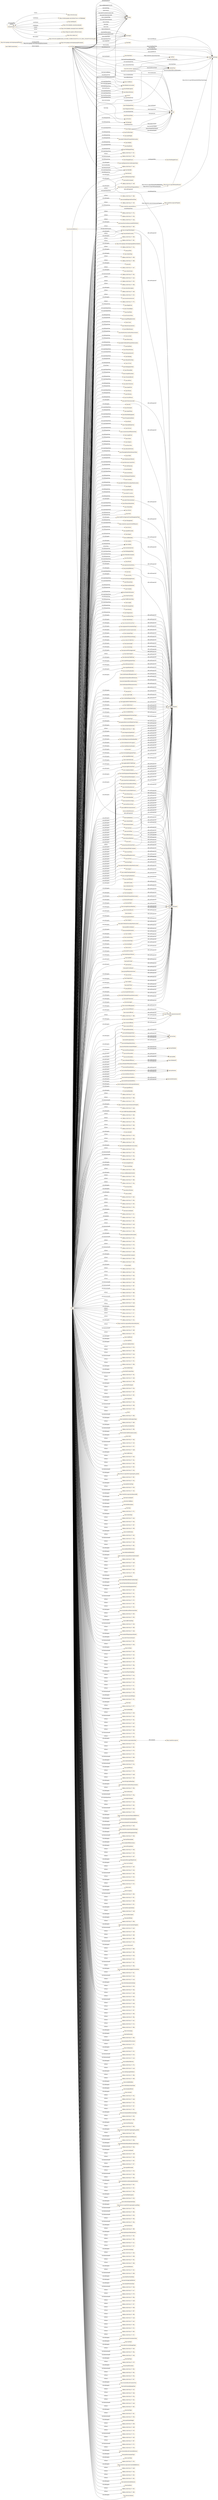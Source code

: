 digraph ar2dtool_diagram { 
rankdir=LR;
size="1501"
node [shape = rectangle, color="orange"]; "base:PcuFlowValue" "base:AxleWeight" "base:AlertCMethod2PrimaryPointLocation" "base:Mobility" "base:RoadEntity" "base:MultilingualString" "base:ManagedCause" "base:DataValue" "base:Confidence" "base:HeightUnit" "base:CriticalObject" "base:StartPoint" "base:DurationValue" "base:GroupOfPeopleInvolved" "base:Cause" "base:VehicleCharacteristics" "base:OffsetDistance" "base:RoadSurfaceConditionMeasurements" "base:Accident" "base:Obstruction" "base:AlertCMethod4PrimaryPointLocation" "base:EndPoint" "base:PlatoonPosition" "base:AutomationLevel" "base:Heading" "base:VehicleFlowValue" "base:UrlLink" "base:ParkingSpotState" "base:WindSpeedValue" "base:PlatoonRole" "base:GroupOfLocations" "base:SituationRecord" "base:Address" "http://www.w3.org/2006/time#TemporalEntity" "base:AlertCDirection" "base:SpeedUnit" "base:Platoon" "base:Pollution" "base:OverallPeriod" "base:Movement" "base:SpeedValue" "base:RoadSideEquipment" "base:PrecipitationDetail" "base:Route" "base:VulnerableRoadUser" "base:Position" "base:Role" "base:ConcentrationOfVehiclesValue" "base:LengthUnit" "base:Status" "base:Identifier" "base:RendezvousLocation" "base:Subjects" "base:BasicData" "base:AbsolutePosition" "base:FloatingPointMetreDistanceValue" "http://www.w3.org/2006/time#Instant" "base:Width" "base:MaintenanceVehicles" "http://www.opengis.net/ont/geosparql#Feature" "base:ElectronicControlUnit" "base:AxleSpacing" "base:Humidity" "base:Acceleration" "base:MultilingualStringValue" "base:Comment" "base:AlertCMethod2SecondaryPointLocation" "base:Height" "base:AxleFlowValue" "base:AlertCLocation" "base:Shape" "base:BrakeCapacity" "base:HazardousMaterials" "base:PlatoonVehicleState" "base:VehicleRole" "base:Vehicle" "base:TrafficConcentration" "base:Wind" "base:TemperatureValue" "base:Management" "https://saref.etsi.org/core/UnitOfMeasure" "base:Source" "base:SpeedPercentile" "base:Impact" "https://saref.etsi.org/core/Property" "base:Validity" "base:AccelerationUnit" "base:DeviceStatus" "base:ParkingSpotPoint" "base:VehicleEnvironment" "base:NonManagedCause" "base:RoutePoint" "base:Period" "base:Size" "https://saref.etsi.org/core/Device" "base:RoadTopologyPosition" "base:PlatoonState" "base:ElaboratedDataFault" "base:Visibility" "base:PressureValue" "base:RelativePosition" "base:HeaderInformation" "base:DateTimeValue" "base:TrafficStatusValue" "base:Length" "http://www.opengis.net/ont/geosparql#Geometry" "base:PercentageValue" "base:Itinerary" "base:Temperature" ; /*classes style*/
	"base:scheduledDepartureTime" -> "owl:topDataProperty" [ label = "rdfs:subPropertyOf" ];
	"base:applicableForTrafficDirection" -> "owl:topDataProperty" [ label = "rdfs:subPropertyOf" ];
	"base:validityStatus" -> "owl:topDataProperty" [ label = "rdfs:subPropertyOf" ];
	"base:groupOfVehiclesInvolved" -> "owl:topObjectProperty" [ label = "rdfs:subPropertyOf" ];
	"base:alertCLocationTableNumber" -> "owl:topDataProperty" [ label = "rdfs:subPropertyOf" ];
	"base:urlLink" -> "owl:topObjectProperty" [ label = "rdfs:subPropertyOf" ];
	"base:overallEndTime" -> "owl:topDataProperty" [ label = "rdfs:subPropertyOf" ];
	"base:consistsOfVehicle" -> "https://saref.etsi.org/core/consistsOf" [ label = "rdfs:subPropertyOf" ];
	"base:temperature" -> "owl:topObjectProperty" [ label = "rdfs:subPropertyOf" ];
	"base:faultyEquipmentOrSystemType" -> "owl:topDataProperty" [ label = "rdfs:subPropertyOf" ];
	"base:generalInstructionToRoadUsersType" -> "owl:topDataProperty" [ label = "rdfs:subPropertyOf" ];
	"base:automaticallyInitiated" -> "owl:topDataProperty" [ label = "rdfs:subPropertyOf" ];
	"base:hasParkingSpotState" -> "base:hasState" [ label = "rdfs:subPropertyOf" ];
	"base:validity" -> "owl:topObjectProperty" [ label = "rdfs:subPropertyOf" ];
	"base:temporarySpeedLimit" -> "owl:topDataProperty" [ label = "rdfs:subPropertyOf" ];
	"base:pollution" -> "owl:topObjectProperty" [ label = "rdfs:subPropertyOf" ];
	"base:commentDateTime" -> "owl:topDataProperty" [ label = "rdfs:subPropertyOf" ];
	"base:totalNumberOfPeopleInvolved" -> "owl:topDataProperty" [ label = "rdfs:subPropertyOf" ];
	"base:alertCPoint" -> "owl:topObjectProperty" [ label = "rdfs:subPropertyOf" ];
	"base:headerInformation" -> "owl:topObjectProperty" [ label = "rdfs:subPropertyOf" ];
	"base:vehicleRegistrationPlateIdentifier" -> "owl:topDataProperty" [ label = "rdfs:subPropertyOf" ];
	"base:consistsOfObject" -> "https://saref.etsi.org/core/consistsOf" [ label = "rdfs:subPropertyOf" ];
	"base:minimumCarOccupancy" -> "owl:topDataProperty" [ label = "rdfs:subPropertyOf" ];
	"base:roadOrJunctionNumber" -> "owl:topDataProperty" [ label = "rdfs:subPropertyOf" ];
	"base:entry" -> "owl:topDataProperty" [ label = "rdfs:subPropertyOf" ];
	"base:genericSituationRecordExtension" -> "owl:topDataProperty" [ label = "rdfs:subPropertyOf" ];
	"base:reroutingManagementType" -> "owl:topDataProperty" [ label = "rdfs:subPropertyOf" ];
	"base:signedRerouting" -> "owl:topDataProperty" [ label = "rdfs:subPropertyOf" ];
	"base:alertCMethod4PrimaryPointLocation" -> "owl:topObjectProperty" [ label = "rdfs:subPropertyOf" ];
	"base:roadworksScale" -> "owl:topDataProperty" [ label = "rdfs:subPropertyOf" ];
	"base:applicableForTrafficType" -> "owl:topDataProperty" [ label = "rdfs:subPropertyOf" ];
	"base:consistsOfEntity" -> "https://saref.etsi.org/core/consistsOf" [ label = "rdfs:subPropertyOf" ];
	"base:distanceHeadway" -> "owl:topDataProperty" [ label = "rdfs:subPropertyOf" ];
	"base:distanceHeadway" -> "owl:topObjectProperty" [ label = "rdfs:subPropertyOf" ];
	"base:complianceOption" -> "owl:topDataProperty" [ label = "rdfs:subPropertyOf" ];
	"base:winterEquipmentManagementType" -> "owl:topDataProperty" [ label = "rdfs:subPropertyOf" ];
	"base:hasVehicleRole" -> "base:hasRole" [ label = "rdfs:subPropertyOf" ];
	"base:ManagedCause" -> "base:NonManagedCause" [ label = "owl:disjointWith" ];
	"base:transitServiceInformation" -> "owl:topDataProperty" [ label = "rdfs:subPropertyOf" ];
	"base:alertCDirection" -> "owl:topObjectProperty" [ label = "rdfs:subPropertyOf" ];
	"base:genericSituationRecordName" -> "owl:topDataProperty" [ label = "rdfs:subPropertyOf" ];
	"base:isMemberOfVehicleEnvironment" -> "base:isMemberOf" [ label = "rdfs:subPropertyOf" ];
	"base:presenceDurationTime" -> "owl:topDataProperty" [ label = "rdfs:subPropertyOf" ];
	"base:presenceDurationTime" -> "owl:topObjectProperty" [ label = "rdfs:subPropertyOf" ];
	"base:vehicleManufacturer" -> "owl:topDataProperty" [ label = "rdfs:subPropertyOf" ];
	"base:hasLength" -> "owl:topObjectProperty" [ label = "rdfs:subPropertyOf" ];
	"base:hasRelativePosition" -> "base:hasPosition" [ label = "rdfs:subPropertyOf" ];
	"base:alertCLocationTableVersion" -> "owl:topDataProperty" [ label = "rdfs:subPropertyOf" ];
	"base:vehicleIdentifier" -> "owl:topDataProperty" [ label = "rdfs:subPropertyOf" ];
	"base:wind" -> "owl:topObjectProperty" [ label = "rdfs:subPropertyOf" ];
	"base:lastUpdateOfDeviceInformation" -> "owl:topDataProperty" [ label = "rdfs:subPropertyOf" ];
	"base:totalNumberOfVehiclesInvolved" -> "owl:topDataProperty" [ label = "rdfs:subPropertyOf" ];
	"base:hasPlatoonPosition" -> "base:hasPosition" [ label = "rdfs:subPropertyOf" ];
	"base:nonGeneralPublicComment" -> "owl:topObjectProperty" [ label = "rdfs:subPropertyOf" ];
	"base:hasPlatoonVehicleState" -> "base:hasState" [ label = "rdfs:subPropertyOf" ];
	"base:travelTime" -> "owl:topObjectProperty" [ label = "rdfs:subPropertyOf" ];
	"base:groupOfPeopleInvolved" -> "owl:topObjectProperty" [ label = "rdfs:subPropertyOf" ];
	"base:hasParkingVehicleState" -> "base:hasState" [ label = "rdfs:subPropertyOf" ];
	"base:hasDestinationEndPoint" -> "base:hasDestination" [ label = "rdfs:subPropertyOf" ];
	"base:transitServiceType" -> "owl:topDataProperty" [ label = "rdfs:subPropertyOf" ];
	"base:accidentCause" -> "owl:topDataProperty" [ label = "rdfs:subPropertyOf" ];
	"base:hasShape" -> "owl:topObjectProperty" [ label = "rdfs:subPropertyOf" ];
	"base:lastDeviceCheck" -> "owl:topDataProperty" [ label = "rdfs:subPropertyOf" ];
	"base:consistsOfUser" -> "https://saref.etsi.org/core/consistsOf" [ label = "rdfs:subPropertyOf" ];
	"base:exitTime" -> "owl:topDataProperty" [ label = "rdfs:subPropertyOf" ];
	"base:exitTime" -> "owl:topObjectProperty" [ label = "rdfs:subPropertyOf" ];
	"base:trafficFlowCharacteristics" -> "owl:topDataProperty" [ label = "rdfs:subPropertyOf" ];
	"base:vehicleModel" -> "owl:topDataProperty" [ label = "rdfs:subPropertyOf" ];
	"base:pertinentLocation" -> "owl:topDataProperty" [ label = "rdfs:subPropertyOf" ];
	"base:pertinentLocation" -> "owl:topObjectProperty" [ label = "rdfs:subPropertyOf" ];
	"base:hasPlatoonRole" -> "base:hasRole" [ label = "rdfs:subPropertyOf" ];
	"base:harmonicSpeed" -> "owl:topDataProperty" [ label = "rdfs:subPropertyOf" ];
	"base:averageVehicleSpeed" -> "owl:topDataProperty" [ label = "rdfs:subPropertyOf" ];
	"base:hasPlatoonState" -> "base:hasState" [ label = "rdfs:subPropertyOf" ];
	"base:alertCMethod4SecondaryPointLocation" -> "owl:topObjectProperty" [ label = "rdfs:subPropertyOf" ];
	"base:alertCDirectionCoded" -> "owl:topDataProperty" [ label = "rdfs:subPropertyOf" ];
	"base:exit" -> "owl:topDataProperty" [ label = "rdfs:subPropertyOf" ];
	"base:alertCDirectionSense" -> "owl:topDataProperty" [ label = "rdfs:subPropertyOf" ];
	"base:roadOrCarriagewayOrLaneManagementType" -> "owl:topDataProperty" [ label = "rdfs:subPropertyOf" ];
	"base:confidentiality" -> "owl:topDataProperty" [ label = "rdfs:subPropertyOf" ];
	"base:impact" -> "owl:topObjectProperty" [ label = "rdfs:subPropertyOf" ];
	"base:urgency" -> "owl:topDataProperty" [ label = "rdfs:subPropertyOf" ];
	"base:validityTimeSpecification" -> "owl:topObjectProperty" [ label = "rdfs:subPropertyOf" ];
	"base:passageDurationTime" -> "owl:topDataProperty" [ label = "rdfs:subPropertyOf" ];
	"base:passageDurationTime" -> "owl:topObjectProperty" [ label = "rdfs:subPropertyOf" ];
	"base:averageTimeHeadway" -> "owl:topObjectProperty" [ label = "rdfs:subPropertyOf" ];
	"base:consistsOfEvent" -> "https://saref.etsi.org/core/consistsOf" [ label = "rdfs:subPropertyOf" ];
	"base:humidity" -> "owl:topObjectProperty" [ label = "rdfs:subPropertyOf" ];
	"base:alertCLinear" -> "owl:topObjectProperty" [ label = "rdfs:subPropertyOf" ];
	"base:hasPerceptionState" -> "base:hasState" [ label = "rdfs:subPropertyOf" ];
	"base:management" -> "owl:topObjectProperty" [ label = "rdfs:subPropertyOf" ];
	"base:vehicleInvolved" -> "owl:topObjectProperty" [ label = "rdfs:subPropertyOf" ];
	"base:operatorActionStatus" -> "owl:topDataProperty" [ label = "rdfs:subPropertyOf" ];
	"base:individualVehicleSpeed" -> "owl:topDataProperty" [ label = "rdfs:subPropertyOf" ];
	"base:individualVehicleSpeed" -> "owl:topObjectProperty" [ label = "rdfs:subPropertyOf" ];
	"base:alertCMethod2PrimaryPointLocation" -> "owl:topObjectProperty" [ label = "rdfs:subPropertyOf" ];
	"base:journeyReference" -> "owl:topDataProperty" [ label = "rdfs:subPropertyOf" ];
	"base:hasMovement" -> "owl:topObjectProperty" [ label = "rdfs:subPropertyOf" ];
	"base:hasWidth" -> "owl:topObjectProperty" [ label = "rdfs:subPropertyOf" ];
	"base:severity" -> "owl:topDataProperty" [ label = "rdfs:subPropertyOf" ];
	"base:overallStartTime" -> "owl:topDataProperty" [ label = "rdfs:subPropertyOf" ];
	"base:averageDistanceHeadway" -> "owl:topObjectProperty" [ label = "rdfs:subPropertyOf" ];
	"base:accidentType" -> "owl:topDataProperty" [ label = "rdfs:subPropertyOf" ];
	"base:vehicleStatus" -> "owl:topDataProperty" [ label = "rdfs:subPropertyOf" ];
	"base:situationRecord" -> "owl:topObjectProperty" [ label = "rdfs:subPropertyOf" ];
	"base:situationVersionTime" -> "owl:topDataProperty" [ label = "rdfs:subPropertyOf" ];
	"base:hasDestinationAddress" -> "base:hasDestination" [ label = "rdfs:subPropertyOf" ];
	"base:precipitationDetail" -> "owl:topObjectProperty" [ label = "rdfs:subPropertyOf" ];
	"base:subjects" -> "owl:topObjectProperty" [ label = "rdfs:subPropertyOf" ];
	"base:hasRoadTopologyPosition" -> "base:hasPosition" [ label = "rdfs:subPropertyOf" ];
	"base:equipmentOrSystemFaultType" -> "owl:topDataProperty" [ label = "rdfs:subPropertyOf" ];
	"base:distanceGap" -> "owl:topDataProperty" [ label = "rdfs:subPropertyOf" ];
	"base:distanceGap" -> "owl:topObjectProperty" [ label = "rdfs:subPropertyOf" ];
	"base:hasPlatoonMember" -> "base:hasMember" [ label = "rdfs:subPropertyOf" ];
	"base:consistsOfEquipment" -> "https://saref.etsi.org/core/consistsOf" [ label = "rdfs:subPropertyOf" ];
	"base:situation" -> "owl:topObjectProperty" [ label = "rdfs:subPropertyOf" ];
	"base:alertCLocationCountryCode" -> "owl:topDataProperty" [ label = "rdfs:subPropertyOf" ];
	"base:alertCMethod2SecondaryPointLocation" -> "owl:topObjectProperty" [ label = "rdfs:subPropertyOf" ];
	"base:journeyDestination" -> "owl:topObjectProperty" [ label = "rdfs:subPropertyOf" ];
	"base:commentType" -> "owl:topDataProperty" [ label = "rdfs:subPropertyOf" ];
	"base:visibility" -> "owl:topObjectProperty" [ label = "rdfs:subPropertyOf" ];
	"base:numberOfVehiclesWaiting" -> "owl:topDataProperty" [ label = "rdfs:subPropertyOf" ];
	"base:relativeTrafficFlow" -> "owl:topDataProperty" [ label = "rdfs:subPropertyOf" ];
	"base:pointByCoordinates" -> "owl:topObjectProperty" [ label = "rdfs:subPropertyOf" ];
	"base:queueLength" -> "owl:topDataProperty" [ label = "rdfs:subPropertyOf" ];
	"base:actionOrigin" -> "owl:topDataProperty" [ label = "rdfs:subPropertyOf" ];
	"base:timeHeadway" -> "owl:topDataProperty" [ label = "rdfs:subPropertyOf" ];
	"base:timeHeadway" -> "owl:topObjectProperty" [ label = "rdfs:subPropertyOf" ];
	"NULL" -> "base:roadOperatorServiceDisruptionExtension" [ label = "owl:onProperty" ];
	"NULL" -> "base:typeOfDevice" [ label = "owl:onProperty" ];
	"NULL" -> "base:hasMovement" [ label = "owl:onProperty" ];
	"NULL" -> "base:faultIdentifier" [ label = "owl:onProperty" ];
	"NULL" -> "base:Route" [ label = "owl:someValuesFrom" ];
	"NULL" -> "base:lastDeviceCheck" [ label = "owl:onProperty" ];
	"NULL" -> "-6fbb0a:183d7401a77:-7ecf" [ label = "rdf:rest" ];
	"NULL" -> "-6fbb0a:183d7401a77:-7f8d" [ label = "rdf:rest" ];
	"NULL" -> "-6fbb0a:183d7401a77:-7f41" [ label = "owl:intersectionOf" ];
	"NULL" -> "base:ParkingSpotState" [ label = "owl:onClass" ];
	"NULL" -> "https://saref.etsi.org/core/measuresProperty" [ label = "owl:onProperty" ];
	"NULL" -> "-6fbb0a:183d7401a77:-7eed" [ label = "rdf:rest" ];
	"NULL" -> "base:trafficManuallyDirectedBy" [ label = "owl:onProperty" ];
	"NULL" -> "-6fbb0a:183d7401a77:-7fe8" [ label = "rdf:rest" ];
	"NULL" -> "-6fbb0a:183d7401a77:-7f5f" [ label = "rdf:rest" ];
	"NULL" -> "base:subjects" [ label = "owl:onProperty" ];
	"NULL" -> "-6fbb0a:183d7401a77:-7f9a" [ label = "rdf:rest" ];
	"NULL" -> "base:overallStartTime" [ label = "owl:onProperty" ];
	"NULL" -> "-6fbb0a:183d7401a77:-7fa9" [ label = "rdf:rest" ];
	"NULL" -> "base:impact" [ label = "owl:onProperty" ];
	"NULL" -> "-6fbb0a:183d7401a77:-7f5b" [ label = "rdf:rest" ];
	"NULL" -> "base:stationID" [ label = "owl:onProperty" ];
	"NULL" -> "base:placesAtWhichApplicable" [ label = "owl:onProperty" ];
	"NULL" -> "base:overallEndTime" [ label = "owl:onProperty" ];
	"NULL" -> "-6fbb0a:183d7401a77:-7f2d" [ label = "rdf:rest" ];
	"NULL" -> "-6fbb0a:183d7401a77:-7fb6" [ label = "rdf:rest" ];
	"NULL" -> "-6fbb0a:183d7401a77:-7ff1" [ label = "rdf:rest" ];
	"NULL" -> "base:hasEstimatedRendezvousLocation" [ label = "owl:onProperty" ];
	"NULL" -> "-6fbb0a:183d7401a77:-7fc3" [ label = "rdf:rest" ];
	"NULL" -> "base:transitServiceInformation" [ label = "owl:onProperty" ];
	"NULL" -> "-6fbb0a:183d7401a77:-7fc6" [ label = "owl:intersectionOf" ];
	"NULL" -> "base:minimumCarOccupancy" [ label = "owl:onProperty" ];
	"NULL" -> "base:FloatingPointMetreDistanceValue" [ label = "owl:allValuesFrom" ];
	"NULL" -> "-6fbb0a:183d7401a77:-7f3a" [ label = "owl:intersectionOf" ];
	"NULL" -> "-6fbb0a:183d7401a77:-7ef6" [ label = "rdf:rest" ];
	"NULL" -> "base:managedCause" [ label = "owl:onProperty" ];
	"NULL" -> "base:concentration" [ label = "owl:onProperty" ];
	"NULL" -> "base:vmsSetting" [ label = "owl:onProperty" ];
	"NULL" -> "-6fbb0a:183d7401a77:-7fdd" [ label = "rdf:rest" ];
	"NULL" -> "base:confidentialityOverride" [ label = "owl:onProperty" ];
	"NULL" -> "base:severity" [ label = "owl:onProperty" ];
	"NULL" -> "-6fbb0a:183d7401a77:-7f36" [ label = "rdf:rest" ];
	"NULL" -> "-6fbb0a:183d7401a77:-7f86" [ label = "rdf:rest" ];
	"NULL" -> "-6fbb0a:183d7401a77:-7fea" [ label = "rdf:rest" ];
	"NULL" -> "base:basicData" [ label = "owl:onProperty" ];
	"NULL" -> "base:detectsPosition" [ label = "owl:onProperty" ];
	"NULL" -> "base:accident" [ label = "owl:onProperty" ];
	"NULL" -> "base:Cause" [ label = "owl:allValuesFrom" ];
	"NULL" -> "-6fbb0a:183d7401a77:-7ed1" [ label = "rdf:rest" ];
	"NULL" -> "base:Wind" [ label = "owl:allValuesFrom" ];
	"NULL" -> "base:Acceleration" [ label = "owl:someValuesFrom" ];
	"NULL" -> "-6fbb0a:183d7401a77:-7f04" [ label = "rdf:rest" ];
	"NULL" -> "-6fbb0a:183d7401a77:-7f93" [ label = "rdf:rest" ];
	"NULL" -> "xsd:int" [ label = "owl:someValuesFrom" ];
	"NULL" -> "-6fbb0a:183d7401a77:-7f54" [ label = "rdf:rest" ];
	"NULL" -> "base:hasDestinationAddress" [ label = "owl:onProperty" ];
	"NULL" -> "base:hasCoordinateZ" [ label = "owl:onProperty" ];
	"NULL" -> "-6fbb0a:183d7401a77:-7f11" [ label = "rdf:rest" ];
	"NULL" -> "-6fbb0a:183d7401a77:-7ec8" [ label = "owl:members" ];
	"NULL" -> "-6fbb0a:183d7401a77:-7f61" [ label = "rdf:rest" ];
	"NULL" -> "base:VehicleEnvironment" [ label = "owl:allValuesFrom" ];
	"NULL" -> "owl:real" [ label = "owl:someValuesFrom" ];
	"NULL" -> "base:confidentiality" [ label = "owl:onProperty" ];
	"NULL" -> "-6fbb0a:183d7401a77:-7eef" [ label = "rdf:rest" ];
	"NULL" -> "base:HeaderInformation" [ label = "owl:allValuesFrom" ];
	"NULL" -> "-6fbb0a:183d7401a77:-7fc8" [ label = "owl:intersectionOf" ];
	"NULL" -> "owl:real" [ label = "owl:allValuesFrom" ];
	"NULL" -> "-6fbb0a:183d7401a77:-7f6e" [ label = "rdf:rest" ];
	"NULL" -> "base:reroutingItineraryDescription" [ label = "owl:onProperty" ];
	"NULL" -> "base:journeyReference" [ label = "owl:onProperty" ];
	"NULL" -> "base:Validity" [ label = "owl:onClass" ];
	"NULL" -> "base:AlertCMethod2SecondaryPointLocation" [ label = "owl:allValuesFrom" ];
	"NULL" -> "-6fbb0a:183d7401a77:-7f12" [ label = "owl:intersectionOf" ];
	"NULL" -> "-6fbb0a:183d7401a77:-7fc9" [ label = "rdf:rest" ];
	"NULL" -> "-6fbb0a:183d7401a77:-7f7b" [ label = "rdf:rest" ];
	"NULL" -> "-6fbb0a:183d7401a77:-7fe4" [ label = "owl:intersectionOf" ];
	"NULL" -> "base:PlatoonRole" [ label = "owl:someValuesFrom" ];
	"NULL" -> "-6fbb0a:183d7401a77:-7edb" [ label = "rdf:rest" ];
	"NULL" -> "base:generalPublicComment" [ label = "owl:onProperty" ];
	"NULL" -> "-6fbb0a:183d7401a77:-7f4d" [ label = "rdf:rest" ];
	"NULL" -> "-6fbb0a:183d7401a77:-7fd2" [ label = "rdf:rest" ];
	"NULL" -> "base:GroupOfPeopleInvolved" [ label = "owl:allValuesFrom" ];
	"NULL" -> "base:VehicleEnvironment" [ label = "owl:someValuesFrom" ];
	"NULL" -> "base:depth" [ label = "owl:onProperty" ];
	"NULL" -> "-6fbb0a:183d7401a77:-7f1b" [ label = "rdf:rest" ];
	"NULL" -> "-6fbb0a:183d7401a77:-7fa4" [ label = "rdf:rest" ];
	"NULL" -> "https://saref.etsi.org/core/Property" [ label = "owl:allValuesFrom" ];
	"NULL" -> "base:hasRoadTopologyPosition" [ label = "owl:onProperty" ];
	"NULL" -> "-6fbb0a:183d7401a77:-7fa0" [ label = "rdf:rest" ];
	"NULL" -> "base:travelTime" [ label = "owl:onProperty" ];
	"NULL" -> "base:HeaderInformation" [ label = "owl:someValuesFrom" ];
	"NULL" -> "-6fbb0a:183d7401a77:-7ec9" [ label = "rdf:rest" ];
	"NULL" -> "-6fbb0a:183d7401a77:-7fe6" [ label = "owl:intersectionOf" ];
	"NULL" -> "base:RoadSideEquipment" [ label = "owl:someValuesFrom" ];
	"NULL" -> "-6fbb0a:183d7401a77:-7f87" [ label = "owl:intersectionOf" ];
	"NULL" -> "-6fbb0a:183d7401a77:-7f18" [ label = "owl:intersectionOf" ];
	"NULL" -> "-6fbb0a:183d7401a77:-7f88" [ label = "rdf:rest" ];
	"NULL" -> "-6fbb0a:183d7401a77:-7f45" [ label = "owl:intersectionOf" ];
	"NULL" -> "-6fbb0a:183d7401a77:-7f49" [ label = "rdf:rest" ];
	"NULL" -> "base:AccelerationUnit" [ label = "owl:allValuesFrom" ];
	"NULL" -> "-6fbb0a:183d7401a77:-7ee8" [ label = "rdf:rest" ];
	"NULL" -> "xsd:dateTimeStamp" [ label = "owl:allValuesFrom" ];
	"NULL" -> "base:constructionWorkType" [ label = "owl:onProperty" ];
	"NULL" -> "base:passageDurationTime" [ label = "owl:onProperty" ];
	"NULL" -> "-6fbb0a:183d7401a77:-7ee4" [ label = "rdf:rest" ];
	"NULL" -> "base:EndPoint" [ label = "owl:someValuesFrom" ];
	"NULL" -> "-6fbb0a:183d7401a77:-7f17" [ label = "rdf:rest" ];
	"NULL" -> "base:relativeSpeed" [ label = "rdf:first" ];
	"NULL" -> "-6fbb0a:183d7401a77:-7ef1" [ label = "rdf:rest" ];
	"NULL" -> "base:roadworksScale" [ label = "owl:onProperty" ];
	"NULL" -> "-6fbb0a:183d7401a77:-7f24" [ label = "rdf:rest" ];
	"NULL" -> "https://saref.etsi.org/saref4syst/hasSubSystem" [ label = "owl:onProperty" ];
	"NULL" -> "https://saref.etsi.org/core/Device" [ label = "owl:allValuesFrom" ];
	"NULL" -> "-6fbb0a:183d7401a77:-7f74" [ label = "rdf:rest" ];
	"NULL" -> "base:Heading" [ label = "owl:someValuesFrom" ];
	"NULL" -> "base:timeHeadway" [ label = "owl:onProperty" ];
	"NULL" -> "-6fbb0a:183d7401a77:-7fdf" [ label = "owl:intersectionOf" ];
	"NULL" -> "-6fbb0a:183d7401a77:-7f42" [ label = "rdf:rest" ];
	"NULL" -> "base:automaticallyInitiated" [ label = "owl:onProperty" ];
	"NULL" -> "base:validPeriod" [ label = "owl:onProperty" ];
	"NULL" -> "base:pertinentLocation" [ label = "owl:onProperty" ];
	"NULL" -> "base:axleFlow" [ label = "owl:onProperty" ];
	"NULL" -> "base:hasConfidenceValue" [ label = "owl:onProperty" ];
	"NULL" -> "base:alertCMethod2PrimaryPointLocation" [ label = "owl:onProperty" ];
	"NULL" -> "base:Obstruction" [ label = "owl:allValuesFrom" ];
	"NULL" -> "-6fbb0a:183d7401a77:-7f10" [ label = "rdf:rest" ];
	"NULL" -> "base:hasWidth" [ label = "owl:onProperty" ];
	"NULL" -> "base:AxleFlowValue" [ label = "owl:allValuesFrom" ];
	"NULL" -> "base:distanceGap" [ label = "owl:onProperty" ];
	"NULL" -> "-6fbb0a:183d7401a77:-7f8e" [ label = "rdf:rest" ];
	"NULL" -> "base:hasPlatoonRole" [ label = "owl:onProperty" ];
	"NULL" -> "-6fbb0a:183d7401a77:-7eee" [ label = "rdf:rest" ];
	"NULL" -> "-6fbb0a:183d7401a77:-7f25" [ label = "owl:intersectionOf" ];
	"NULL" -> "-6fbb0a:183d7401a77:-7f5c" [ label = "rdf:rest" ];
	"NULL" -> "-6fbb0a:183d7401a77:-7f9b" [ label = "rdf:rest" ];
	"NULL" -> "base:mobilityType" [ label = "owl:onProperty" ];
	"NULL" -> "base:journeyOrigin" [ label = "owl:onProperty" ];
	"NULL" -> "base:abnormalTrafficType" [ label = "owl:onProperty" ];
	"NULL" -> "base:faultCreationTime" [ label = "owl:onProperty" ];
	"NULL" -> "-6fbb0a:183d7401a77:-7ffc" [ label = "owl:intersectionOf" ];
	"NULL" -> "base:temporarySpeedLimit" [ label = "owl:onProperty" ];
	"NULL" -> "-6fbb0a:183d7401a77:-7efb" [ label = "rdf:rest" ];
	"NULL" -> "base:PcuFlowValue" [ label = "owl:allValuesFrom" ];
	"NULL" -> "-6fbb0a:183d7401a77:-7ff6" [ label = "rdf:rest" ];
	"NULL" -> "base:freeFlowSpeed" [ label = "owl:onProperty" ];
	"NULL" -> "-6fbb0a:183d7401a77:-7f2e" [ label = "rdf:rest" ];
	"NULL" -> "-6fbb0a:183d7401a77:-7fb7" [ label = "rdf:rest" ];
	"NULL" -> "-6fbb0a:183d7401a77:-7ff2" [ label = "rdf:rest" ];
	"NULL" -> "base:regularity" [ label = "owl:onProperty" ];
	"NULL" -> "-6fbb0a:183d7401a77:-7f2a" [ label = "rdf:rest" ];
	"NULL" -> "xsd:string" [ label = "owl:someValuesFrom" ];
	"NULL" -> "-6fbb0a:183d7401a77:-7f9f" [ label = "owl:intersectionOf" ];
	"NULL" -> "base:nonGeneralPublicComment" [ label = "owl:onProperty" ];
	"NULL" -> "-6fbb0a:183d7401a77:-7fc0" [ label = "rdf:rest" ];
	"NULL" -> "rdf:nil" [ label = "rdf:rest" ];
	"NULL" -> "base:BasicData" [ label = "owl:allValuesFrom" ];
	"NULL" -> "base:validityStatus" [ label = "owl:onProperty" ];
	"NULL" -> "-6fbb0a:183d7401a77:-7f06" [ label = "owl:intersectionOf" ];
	"NULL" -> "base:roadsideServiceDisruptionType" [ label = "owl:onProperty" ];
	"NULL" -> "base:Shape" [ label = "owl:someValuesFrom" ];
	"NULL" -> "-6fbb0a:183d7401a77:-7f69" [ label = "rdf:rest" ];
	"NULL" -> "base:faultLastUpdateTime" [ label = "owl:onProperty" ];
	"NULL" -> "-6fbb0a:183d7401a77:-7ff0" [ label = "owl:intersectionOf" ];
	"NULL" -> "base:locationCodeForLinearLocation" [ label = "owl:onProperty" ];
	"NULL" -> "base:value" [ label = "owl:onProperty" ];
	"NULL" -> "-6fbb0a:183d7401a77:-7fde" [ label = "rdf:rest" ];
	"NULL" -> "-6fbb0a:183d7401a77:-7faf" [ label = "owl:intersectionOf" ];
	"NULL" -> "-6fbb0a:183d7401a77:-7f37" [ label = "rdf:rest" ];
	"NULL" -> "-6fbb0a:183d7401a77:-7ed6" [ label = "rdf:rest" ];
	"NULL" -> "base:MultilingualStringValue" [ label = "owl:allValuesFrom" ];
	"NULL" -> "base:wind" [ label = "owl:onProperty" ];
	"NULL" -> "base:precipitationDetail" [ label = "owl:onProperty" ];
	"NULL" -> "base:trafficStatus" [ label = "owl:onProperty" ];
	"NULL" -> "base:MultilingualString" [ label = "owl:someValuesFrom" ];
	"NULL" -> "-6fbb0a:183d7401a77:-7f44" [ label = "rdf:rest" ];
	"NULL" -> "-6fbb0a:183d7401a77:-7fac" [ label = "rdf:rest" ];
	"NULL" -> "-6fbb0a:183d7401a77:-7f94" [ label = "rdf:rest" ];
	"NULL" -> "-6fbb0a:183d7401a77:-7f05" [ label = "rdf:rest" ];
	"NULL" -> "-6fbb0a:183d7401a77:-7fcb" [ label = "owl:intersectionOf" ];
	"NULL" -> "base:roadOrJunctionNumber" [ label = "owl:onProperty" ];
	"NULL" -> "http://www.w3.org/2003/01/geo/wgs84_pos#alt" [ label = "owl:onProperty" ];
	"NULL" -> "base:complianceOption" [ label = "owl:onProperty" ];
	"NULL" -> "-6fbb0a:183d7401a77:-7f62" [ label = "rdf:rest" ];
	"NULL" -> "-6fbb0a:183d7401a77:-7fca" [ label = "rdf:rest" ];
	"NULL" -> "base:Identifier" [ label = "owl:allValuesFrom" ];
	"NULL" -> "base:hasPlatoonPosition" [ label = "owl:onProperty" ];
	"NULL" -> "base:ParkingSpotPoint" [ label = "owl:someValuesFrom" ];
	"NULL" -> "base:publicEventType" [ label = "owl:onProperty" ];
	"NULL" -> "base:OffsetDistance" [ label = "owl:allValuesFrom" ];
	"NULL" -> "-6fbb0a:183d7401a77:-7f30" [ label = "rdf:rest" ];
	"NULL" -> "-6fbb0a:183d7401a77:-7efa" [ label = "owl:intersectionOf" ];
	"NULL" -> "https://saref.etsi.org/core/isMeasuredIn" [ label = "owl:onProperty" ];
	"NULL" -> "base:hasCoordinateY" [ label = "owl:onProperty" ];
	"NULL" -> "base:hasConfidence" [ label = "owl:onProperty" ];
	"NULL" -> "base:faultDescription" [ label = "owl:onProperty" ];
	"NULL" -> "base:lang" [ label = "owl:onProperty" ];
	"NULL" -> "-6fbb0a:183d7401a77:-7f7c" [ label = "rdf:rest" ];
	"NULL" -> "base:stationType" [ label = "owl:onProperty" ];
	"NULL" -> "base:Management" [ label = "owl:allValuesFrom" ];
	"NULL" -> "-6fbb0a:183d7401a77:-7edc" [ label = "rdf:rest" ];
	"NULL" -> "-6fbb0a:183d7401a77:-7f4e" [ label = "rdf:rest" ];
	"NULL" -> "-6fbb0a:183d7401a77:-7fd7" [ label = "rdf:rest" ];
	"NULL" -> "-6fbb0a:183d7401a77:-7f0f" [ label = "rdf:rest" ];
	"NULL" -> "base:overallSeverity" [ label = "owl:onProperty" ];
	"NULL" -> "base:hasPlatoonState" [ label = "owl:onProperty" ];
	"NULL" -> "-6fbb0a:183d7401a77:-7fa5" [ label = "rdf:rest" ];
	"NULL" -> "-6fbb0a:183d7401a77:-7f3e" [ label = "owl:intersectionOf" ];
	"NULL" -> "-6fbb0a:183d7401a77:-7fe0" [ label = "rdf:rest" ];
	"NULL" -> "-6fbb0a:183d7401a77:-7fb2" [ label = "rdf:rest" ];
	"NULL" -> "base:PlatoonVehicleState" [ label = "owl:someValuesFrom" ];
	"NULL" -> "base:mobilityOfObstruction" [ label = "owl:onProperty" ];
	"NULL" -> "base:elaboratedDataFault" [ label = "owl:onProperty" ];
	"NULL" -> "base:MultilingualString" [ label = "owl:allValuesFrom" ];
	"NULL" -> "https://saref.etsi.org/saref4syst/subSystemOf" [ label = "owl:onProperty" ];
	"NULL" -> "base:PlatoonState" [ label = "owl:someValuesFrom" ];
	"NULL" -> "-6fbb0a:183d7401a77:-7f89" [ label = "rdf:rest" ];
	"NULL" -> "xsd:boolean" [ label = "owl:allValuesFrom" ];
	"NULL" -> "https://saref.etsi.org/core/UnitOfMeasure" [ label = "owl:someValuesFrom" ];
	"NULL" -> "-6fbb0a:183d7401a77:-7ee9" [ label = "rdf:rest" ];
	"NULL" -> "-6fbb0a:183d7401a77:-7f57" [ label = "rdf:rest" ];
	"NULL" -> "base:AlertCMethod4PrimaryPointLocation" [ label = "owl:allValuesFrom" ];
	"NULL" -> "-6fbb0a:183d7401a77:-7ee5" [ label = "rdf:rest" ];
	"NULL" -> "base:speedManagementType" [ label = "owl:onProperty" ];
	"NULL" -> "-6fbb0a:183d7401a77:-7fbf" [ label = "rdf:rest" ];
	"NULL" -> "base:hasParkingVehicleState" [ label = "owl:onProperty" ];
	"NULL" -> "base:vehicleFlow" [ label = "owl:onProperty" ];
	"NULL" -> "base:weatherRelatedRoadConditionType" [ label = "owl:onProperty" ];
	"NULL" -> "base:forVehiclesWithCharacteristicsOf" [ label = "owl:onProperty" ];
	"NULL" -> "base:measurementEquipmentFault" [ label = "owl:onProperty" ];
	"NULL" -> "-6fbb0a:183d7401a77:-7ef2" [ label = "rdf:rest" ];
	"NULL" -> "base:situationRecord" [ label = "owl:onProperty" ];
	"NULL" -> "-6fbb0a:183d7401a77:-7fcc" [ label = "rdf:rest" ];
	"NULL" -> "-6fbb0a:183d7401a77:-7f59" [ label = "owl:intersectionOf" ];
	"NULL" -> "base:SituationRecord" [ label = "owl:allValuesFrom" ];
	"NULL" -> "-6fbb0a:183d7401a77:-7f75" [ label = "rdf:rest" ];
	"NULL" -> "base:Validity" [ label = "owl:allValuesFrom" ];
	"NULL" -> "-6fbb0a:183d7401a77:-7f82" [ label = "rdf:rest" ];
	"NULL" -> "base:timeGap" [ label = "owl:onProperty" ];
	"NULL" -> "-6fbb0a:183d7401a77:-7f43" [ label = "rdf:rest" ];
	"NULL" -> "base:management" [ label = "owl:onProperty" ];
	"NULL" -> "base:informationStatus" [ label = "owl:onProperty" ];
	"NULL" -> "base:situationRecordObservationTime" [ label = "owl:onProperty" ];
	"NULL" -> "-6fbb0a:183d7401a77:-7f00" [ label = "rdf:rest" ];
	"NULL" -> "-6fbb0a:183d7401a77:-7f50" [ label = "rdf:rest" ];
	"NULL" -> "base:trafficTrendType" [ label = "owl:onProperty" ];
	"NULL" -> "base:validityTimeSpecification" [ label = "owl:onProperty" ];
	"NULL" -> "base:validity" [ label = "owl:onProperty" ];
	"NULL" -> "-6fbb0a:183d7401a77:-7fe9" [ label = "owl:intersectionOf" ];
	"NULL" -> "-6fbb0a:183d7401a77:-7f8f" [ label = "rdf:rest" ];
	"NULL" -> "base:Vehicle" [ label = "owl:someValuesFrom" ];
	"NULL" -> "-6fbb0a:183d7401a77:-7ede" [ label = "rdf:rest" ];
	"NULL" -> "base:numberOfMaintenanceVehicles" [ label = "owl:onProperty" ];
	"NULL" -> "base:alertCDirectionNamed" [ label = "owl:onProperty" ];
	"NULL" -> "-6fbb0a:183d7401a77:-7f81" [ label = "owl:intersectionOf" ];
	"NULL" -> "base:OverallPeriod" [ label = "owl:allValuesFrom" ];
	"NULL" -> "-6fbb0a:183d7401a77:-7f5d" [ label = "rdf:rest" ];
	"NULL" -> "base:RoadTopologyPosition" [ label = "owl:someValuesFrom" ];
	"NULL" -> "base:srsName" [ label = "owl:onProperty" ];
	"NULL" -> "-6fbb0a:183d7401a77:-7fd3" [ label = "owl:intersectionOf" ];
	"NULL" -> "-6fbb0a:183d7401a77:-7efc" [ label = "rdf:rest" ];
	"NULL" -> "base:hasHeight" [ label = "owl:onProperty" ];
	"NULL" -> "-6fbb0a:183d7401a77:-7ff7" [ label = "rdf:rest" ];
	"NULL" -> "-6fbb0a:183d7401a77:-7f2f" [ label = "rdf:rest" ];
	"NULL" -> "-6fbb0a:183d7401a77:-7f6a" [ label = "rdf:rest" ];
	"NULL" -> "-6fbb0a:183d7401a77:-7ff3" [ label = "rdf:rest" ];
	"NULL" -> "base:AlertCDirection" [ label = "owl:allValuesFrom" ];
	"NULL" -> "base:travelTimeTrendType" [ label = "owl:onProperty" ];
	"NULL" -> "-6fbb0a:183d7401a77:-7eca" [ label = "rdf:rest" ];
	"NULL" -> "base:hasParkingSpotState" [ label = "owl:onProperty" ];
	"NULL" -> "-6fbb0a:183d7401a77:-7f3c" [ label = "rdf:rest" ];
	"NULL" -> "-6fbb0a:183d7401a77:-7fc5" [ label = "rdf:rest" ];
	"NULL" -> "-6fbb0a:183d7401a77:-7fc1" [ label = "rdf:rest" ];
	"NULL" -> "base:AlertCLocation" [ label = "owl:allValuesFrom" ];
	"NULL" -> "base:urgentRoadworks" [ label = "owl:onProperty" ];
	"NULL" -> "base:RoadEntity" [ label = "owl:someValuesFrom" ];
	"NULL" -> "-6fbb0a:183d7401a77:-7f0a" [ label = "rdf:rest" ];
	"NULL" -> "base:numberOfVehiclesWaiting" [ label = "owl:onProperty" ];
	"NULL" -> "base:hasDestinationEndPoint" [ label = "owl:onProperty" ];
	"NULL" -> "-6fbb0a:183d7401a77:-7f76" [ label = "owl:intersectionOf" ];
	"NULL" -> "base:averageVehicleSpeed" [ label = "rdf:first" ];
	"NULL" -> "base:vehicleCountryOfOrigin" [ label = "owl:onProperty" ];
	"NULL" -> "-6fbb0a:183d7401a77:-7f2c" [ label = "owl:intersectionOf" ];
	"NULL" -> "base:alertCLocationCountryCode" [ label = "owl:onProperty" ];
	"NULL" -> "base:commentType" [ label = "owl:onProperty" ];
	"NULL" -> "base:type" [ label = "owl:onProperty" ];
	"NULL" -> "base:TrafficStatusValue" [ label = "owl:allValuesFrom" ];
	"NULL" -> "-6fbb0a:183d7401a77:-7f77" [ label = "rdf:rest" ];
	"NULL" -> "base:RoutePoint" [ label = "owl:someValuesFrom" ];
	"NULL" -> "base:hasIdentifier" [ label = "owl:onProperty" ];
	"NULL" -> "-6fbb0a:183d7401a77:-7f38" [ label = "rdf:rest" ];
	"NULL" -> "-6fbb0a:183d7401a77:-7fa3" [ label = "owl:intersectionOf" ];
	"NULL" -> "-6fbb0a:183d7401a77:-7fec" [ label = "rdf:rest" ];
	"NULL" -> "-6fbb0a:183d7401a77:-7ed7" [ label = "rdf:rest" ];
	"NULL" -> "base:exit" [ label = "owl:onProperty" ];
	"NULL" -> "-6fbb0a:183d7401a77:-7ed3" [ label = "rdf:rest" ];
	"NULL" -> "-6fbb0a:183d7401a77:-7fad" [ label = "rdf:rest" ];
	"NULL" -> "-6fbb0a:183d7401a77:-7f78" [ label = "owl:intersectionOf" ];
	"NULL" -> "-6fbb0a:183d7401a77:-7f95" [ label = "rdf:rest" ];
	"NULL" -> "base:isMemberOfVehicleEnvironment" [ label = "owl:onProperty" ];
	"NULL" -> "https://saref.etsi.org/core/hasValue" [ label = "owl:onProperty" ];
	"NULL" -> "-6fbb0a:183d7401a77:-7f13" [ label = "rdf:rest" ];
	"NULL" -> "-6fbb0a:183d7401a77:-7f63" [ label = "rdf:rest" ];
	"NULL" -> "base:HazardousMaterials" [ label = "owl:allValuesFrom" ];
	"NULL" -> "base:queueLength" [ label = "owl:onProperty" ];
	"NULL" -> "-6fbb0a:183d7401a77:-7f70" [ label = "rdf:rest" ];
	"NULL" -> "base:averageDistanceHeadway" [ label = "owl:onProperty" ];
	"NULL" -> "-6fbb0a:183d7401a77:-7f31" [ label = "rdf:rest" ];
	"NULL" -> "xsd:dateTime" [ label = "owl:allValuesFrom" ];
	"NULL" -> "base:actionPlanIdentifier" [ label = "owl:onProperty" ];
	"NULL" -> "-6fbb0a:183d7401a77:-7fd6" [ label = "owl:intersectionOf" ];
	"NULL" -> "base:roadworksDuration" [ label = "owl:onProperty" ];
	"NULL" -> "base:Size" [ label = "owl:someValuesFrom" ];
	"NULL" -> "-6fbb0a:183d7401a77:-7fce" [ label = "owl:intersectionOf" ];
	"NULL" -> "base:endOfPeriod" [ label = "owl:onProperty" ];
	"NULL" -> "base:SpeedUnit" [ label = "owl:allValuesFrom" ];
	"NULL" -> "base:AxleWeight" [ label = "owl:allValuesFrom" ];
	"NULL" -> "-6fbb0a:183d7401a77:-7f7d" [ label = "rdf:rest" ];
	"NULL" -> "-6fbb0a:183d7401a77:-7edd" [ label = "rdf:rest" ];
	"NULL" -> "base:vehicleIdentifier" [ label = "owl:onProperty" ];
	"NULL" -> "-6fbb0a:183d7401a77:-7f4f" [ label = "rdf:rest" ];
	"NULL" -> "base:drivingConditionType" [ label = "owl:onProperty" ];
	"NULL" -> "base:roadSurfaceConditionMeasurements" [ label = "owl:onProperty" ];
	"NULL" -> "-6fbb0a:183d7401a77:-7f4b" [ label = "rdf:rest" ];
	"NULL" -> "base:restlessness" [ label = "owl:onProperty" ];
	"NULL" -> "-6fbb0a:183d7401a77:-7f4a" [ label = "owl:intersectionOf" ];
	"NULL" -> "base:VehicleCharacteristics" [ label = "owl:allValuesFrom" ];
	"NULL" -> "xsd:negativeInteger" [ label = "owl:someValuesFrom" ];
	"NULL" -> "-6fbb0a:183d7401a77:-7eea" [ label = "rdf:rest" ];
	"NULL" -> "-6fbb0a:183d7401a77:-7fe5" [ label = "rdf:rest" ];
	"NULL" -> "-6fbb0a:183d7401a77:-7ed2" [ label = "owl:intersectionOf" ];
	"NULL" -> "-6fbb0a:183d7401a77:-7f1d" [ label = "rdf:rest" ];
	"NULL" -> "https://saref.etsi.org/core/isMeasuredByDevice" [ label = "owl:onProperty" ];
	"NULL" -> "base:hasOpeningTimeAvailability" [ label = "owl:onProperty" ];
	"NULL" -> "base:measurementOrCalculationPeriod" [ label = "owl:onProperty" ];
	"NULL" -> "-6fbb0a:183d7401a77:-7feb" [ label = "owl:intersectionOf" ];
	"NULL" -> "base:DurationValue" [ label = "owl:allValuesFrom" ];
	"NULL" -> "https://saref.etsi.org/core/hasTimestamp" [ label = "owl:onProperty" ];
	"NULL" -> "base:humidity" [ label = "owl:onProperty" ];
	"NULL" -> "base:generalNetworkManagementType" [ label = "owl:onProperty" ];
	"NULL" -> "base:Visibility" [ label = "owl:allValuesFrom" ];
	"NULL" -> "-6fbb0a:183d7401a77:-7f48" [ label = "owl:intersectionOf" ];
	"NULL" -> "base:hasPlatoonIndex" [ label = "owl:onProperty" ];
	"NULL" -> "base:numberOfObstructions" [ label = "owl:onProperty" ];
	"NULL" -> "base:alertCDirection" [ label = "owl:onProperty" ];
	"NULL" -> "base:noPrecipitation" [ label = "owl:onProperty" ];
	"NULL" -> "-6fbb0a:183d7401a77:-7f58" [ label = "rdf:rest" ];
	"NULL" -> "base:transitServiceType" [ label = "owl:onProperty" ];
	"NULL" -> "-6fbb0a:183d7401a77:-7f19" [ label = "rdf:rest" ];
	"NULL" -> "-6fbb0a:183d7401a77:-7ef7" [ label = "rdf:rest" ];
	"NULL" -> "base:generalMessageToRoadUsers" [ label = "owl:onProperty" ];
	"NULL" -> "base:hasShape" [ label = "owl:onProperty" ];
	"NULL" -> "base:vmsUnitFault" [ label = "owl:onProperty" ];
	"NULL" -> "-6fbb0a:183d7401a77:-7ef3" [ label = "rdf:rest" ];
	"NULL" -> "-6fbb0a:183d7401a77:-7fcd" [ label = "rdf:rest" ];
	"NULL" -> "base:Period" [ label = "owl:allValuesFrom" ];
	"NULL" -> "-6fbb0a:183d7401a77:-7f0e" [ label = "owl:intersectionOf" ];
	"NULL" -> "-6fbb0a:183d7401a77:-7f26" [ label = "rdf:rest" ];
	"NULL" -> "base:Platoon" [ label = "owl:someValuesFrom" ];
	"NULL" -> "base:vehicleCharacteristics" [ label = "owl:onProperty" ];
	"NULL" -> "-6fbb0a:183d7401a77:-7f33" [ label = "rdf:rest" ];
	"NULL" -> "base:cause" [ label = "owl:onProperty" ];
	"NULL" -> "base:occupancy" [ label = "owl:onProperty" ];
	"NULL" -> "base:Subjects" [ label = "owl:allValuesFrom" ];
	"NULL" -> "-6fbb0a:183d7401a77:-7f66" [ label = "owl:intersectionOf" ];
	"NULL" -> "-6fbb0a:183d7401a77:-7f01" [ label = "rdf:rest" ];
	"NULL" -> "-6fbb0a:183d7401a77:-7f90" [ label = "rdf:rest" ];
	"NULL" -> "-6fbb0a:183d7401a77:-7f51" [ label = "rdf:rest" ];
	"NULL" -> "base:RendezvousLocation" [ label = "owl:someValuesFrom" ];
	"NULL" -> "base:hasPlatoonMember" [ label = "owl:onProperty" ];
	"NULL" -> "base:roadOrCarriagewayOrLaneManagementType" [ label = "owl:onProperty" ];
	"NULL" -> "base:hasDescriptionName" [ label = "owl:onProperty" ];
	"NULL" -> "-6fbb0a:183d7401a77:-7edf" [ label = "rdf:rest" ];
	"NULL" -> "base:causeDescription" [ label = "owl:onProperty" ];
	"NULL" -> "base:Pollution" [ label = "owl:allValuesFrom" ];
	"NULL" -> "base:periodName" [ label = "owl:onProperty" ];
	"NULL" -> "-6fbb0a:183d7401a77:-7f9d" [ label = "rdf:rest" ];
	"NULL" -> "https://saref.etsi.org/core/controlsProperty" [ label = "owl:onProperty" ];
	"NULL" -> "-6fbb0a:183d7401a77:-7ed5" [ label = "owl:intersectionOf" ];
	"NULL" -> "base:presenceDurationTime" [ label = "owl:onProperty" ];
	"NULL" -> "-6fbb0a:183d7401a77:-7efd" [ label = "rdf:rest" ];
	"NULL" -> "-6fbb0a:183d7401a77:-7f6f" [ label = "rdf:rest" ];
	"NULL" -> "-6fbb0a:183d7401a77:-7ff8" [ label = "rdf:rest" ];
	"NULL" -> "base:VehicleRole" [ label = "owl:someValuesFrom" ];
	"NULL" -> "-6fbb0a:183d7401a77:-7fc4" [ label = "owl:intersectionOf" ];
	"NULL" -> "base:isCollectionOf" [ label = "owl:onProperty" ];
	"NULL" -> "-6fbb0a:183d7401a77:-7fb9" [ label = "rdf:rest" ];
	"NULL" -> "-6fbb0a:183d7401a77:-7ff4" [ label = "rdf:rest" ];
	"NULL" -> "base:alertCDirectionCoded" [ label = "owl:onProperty" ];
	"NULL" -> "base:RoadSurfaceConditionMeasurements" [ label = "owl:allValuesFrom" ];
	"NULL" -> "-6fbb0a:183d7401a77:-7f3d" [ label = "rdf:rest" ];
	"NULL" -> "base:signedRerouting" [ label = "owl:onProperty" ];
	"NULL" -> "-6fbb0a:183d7401a77:-7fc2" [ label = "rdf:rest" ];
	"NULL" -> "-6fbb0a:183d7401a77:-7fe1" [ label = "owl:intersectionOf" ];
	"NULL" -> "base:MaintenanceVehicles" [ label = "owl:allValuesFrom" ];
	"NULL" -> "-6fbb0a:183d7401a77:-7f0b" [ label = "rdf:rest" ];
	"NULL" -> "base:alertCLocationTableVersion" [ label = "owl:onProperty" ];
	"NULL" -> "base:vehicleStatus" [ label = "owl:onProperty" ];
	"NULL" -> "base:situationRecordFirstSupplierVersionTime" [ label = "owl:onProperty" ];
	"NULL" -> "-6fbb0a:183d7401a77:-7fa1" [ label = "rdf:rest" ];
	"NULL" -> "-6fbb0a:183d7401a77:-7ece" [ label = "owl:intersectionOf" ];
	"NULL" -> "-6fbb0a:183d7401a77:-7ec6" [ label = "rdf:rest" ];
	"NULL" -> "base:disturbanceActivityType" [ label = "owl:onProperty" ];
	"NULL" -> "-6fbb0a:183d7401a77:-7f39" [ label = "rdf:rest" ];
	"NULL" -> "base:Humidity" [ label = "owl:allValuesFrom" ];
	"NULL" -> "-6fbb0a:183d7401a77:-7fed" [ label = "rdf:rest" ];
	"NULL" -> "-6fbb0a:183d7401a77:-7ed8" [ label = "rdf:rest" ];
	"NULL" -> "base:consistsOfUser" [ label = "owl:onProperty" ];
	"NULL" -> "-6fbb0a:183d7401a77:-7f46" [ label = "rdf:rest" ];
	"NULL" -> "-6fbb0a:183d7401a77:-7f83" [ label = "owl:intersectionOf" ];
	"NULL" -> "-6fbb0a:183d7401a77:-7ed4" [ label = "rdf:rest" ];
	"NULL" -> "base:alertCMethod4PrimaryPointLocation" [ label = "owl:onProperty" ];
	"NULL" -> "base:isMemberOfPlatoon" [ label = "owl:onProperty" ];
	"NULL" -> "-6fbb0a:183d7401a77:-7fae" [ label = "rdf:rest" ];
	"NULL" -> "-6fbb0a:183d7401a77:-7f07" [ label = "rdf:rest" ];
	"NULL" -> "-6fbb0a:183d7401a77:-7f96" [ label = "rdf:rest" ];
	"NULL" -> "-6fbb0a:183d7401a77:-7ffa" [ label = "rdf:rest" ];
	"NULL" -> "xsd:integer" [ label = "owl:allValuesFrom" ];
	"NULL" -> "-6fbb0a:183d7401a77:-7ee1" [ label = "rdf:rest" ];
	"NULL" -> "-6fbb0a:183d7401a77:-7f14" [ label = "rdf:rest" ];
	"NULL" -> "-6fbb0a:183d7401a77:-7fbb" [ label = "rdf:rest" ];
	"NULL" -> "base:Vehicle" [ label = "owl:allValuesFrom" ];
	"NULL" -> "base:overrunning" [ label = "owl:onProperty" ];
	"NULL" -> "base:exitTime" [ label = "owl:onProperty" ];
	"NULL" -> "base:faultSeverity" [ label = "owl:onProperty" ];
	"NULL" -> "-6fbb0a:183d7401a77:-7f64" [ label = "rdf:rest" ];
	"NULL" -> "base:probabilityOfOccurrence" [ label = "owl:onProperty" ];
	"NULL" -> "-6fbb0a:183d7401a77:-7f71" [ label = "rdf:rest" ];
	"NULL" -> "base:srsDimension" [ label = "owl:onProperty" ];
	"NULL" -> "base:Status" [ label = "owl:allValuesFrom" ];
	"NULL" -> "-6fbb0a:183d7401a77:-7f32" [ label = "rdf:rest" ];
	"NULL" -> "base:entry" [ label = "owl:onProperty" ];
	"NULL" -> "base:consistsOfVehicle" [ label = "owl:onProperty" ];
	"NULL" -> "xsd:language" [ label = "owl:allValuesFrom" ];
	"NULL" -> "base:LengthUnit" [ label = "owl:allValuesFrom" ];
	"NULL" -> "xsd:float" [ label = "owl:someValuesFrom" ];
	"NULL" -> "-6fbb0a:183d7401a77:-7f16" [ label = "owl:intersectionOf" ];
	"NULL" -> "-6fbb0a:183d7401a77:-7ecb" [ label = "owl:intersectionOf" ];
	"NULL" -> "base:averageVehicleSpeed" [ label = "owl:onProperty" ];
	"NULL" -> "base:mobilityOfActivity" [ label = "owl:onProperty" ];
	"NULL" -> "-6fbb0a:183d7401a77:-7f7e" [ label = "rdf:rest" ];
	"NULL" -> "-6fbb0a:183d7401a77:-7ecd" [ label = "rdf:rest" ];
	"NULL" -> "base:axleSpacingOnVehicle" [ label = "owl:onProperty" ];
	"NULL" -> "base:Temperature" [ label = "owl:allValuesFrom" ];
	"NULL" -> "-6fbb0a:183d7401a77:-7f8b" [ label = "rdf:rest" ];
	"NULL" -> "base:VulnerableRoadUser" [ label = "owl:someValuesFrom" ];
	"NULL" -> "-6fbb0a:183d7401a77:-7fd9" [ label = "rdf:rest" ];
	"NULL" -> "base:availabilityRate" [ label = "owl:onProperty" ];
	"NULL" -> "base:roadsideAssistanceType" [ label = "owl:onProperty" ];
	"NULL" -> "base:exceptionPeriod" [ label = "owl:onProperty" ];
	"NULL" -> "base:comment" [ label = "owl:onProperty" ];
	"NULL" -> "-6fbb0a:183d7401a77:-7f4c" [ label = "rdf:rest" ];
	"NULL" -> "base:AutomationLevel" [ label = "owl:someValuesFrom" ];
	"NULL" -> "-6fbb0a:183d7401a77:-7eeb" [ label = "rdf:rest" ];
	"NULL" -> "base:Source" [ label = "owl:allValuesFrom" ];
	"NULL" -> "-6fbb0a:183d7401a77:-7f1e" [ label = "rdf:rest" ];
	"NULL" -> "-6fbb0a:183d7401a77:-7fa7" [ label = "rdf:rest" ];
	"NULL" -> "-6fbb0a:183d7401a77:-7fe2" [ label = "rdf:rest" ];
	"NULL" -> "base:environmentalObstructionType" [ label = "owl:onProperty" ];
	"NULL" -> "base:hasPlatoonVehicleState" [ label = "owl:onProperty" ];
	"NULL" -> "-6fbb0a:183d7401a77:-7f2b" [ label = "rdf:rest" ];
	"NULL" -> "-6fbb0a:183d7401a77:-7fb4" [ label = "rdf:rest" ];
	"NULL" -> "base:Position" [ label = "owl:someValuesFrom" ];
	"NULL" -> "base:groupOfPeopleInvolved" [ label = "owl:onProperty" ];
	"NULL" -> "base:travelTimeType" [ label = "owl:onProperty" ];
	"NULL" -> "-6fbb0a:183d7401a77:-7fb0" [ label = "rdf:rest" ];
	"NULL" -> "http://www.w3.org/2003/01/geo/wgs84_pos#lat" [ label = "owl:onProperty" ];
	"NULL" -> "base:equipmentOrSystemFaultType" [ label = "owl:onProperty" ];
	"NULL" -> "base:generalInstructionToRoadUsersType" [ label = "owl:onProperty" ];
	"NULL" -> "-6fbb0a:183d7401a77:-7fef" [ label = "rdf:rest" ];
	"NULL" -> "base:hasConfidenceUnitOfMeasure" [ label = "owl:onProperty" ];
	"NULL" -> "-6fbb0a:183d7401a77:-7fb8" [ label = "owl:intersectionOf" ];
	"NULL" -> "base:nonWeatherRelatedRoadConditionType" [ label = "owl:onProperty" ];
	"NULL" -> "-6fbb0a:183d7401a77:-7fee" [ label = "owl:intersectionOf" ];
	"NULL" -> "base:hasCoordinateX" [ label = "owl:onProperty" ];
	"NULL" -> "base:Itinerary" [ label = "owl:allValuesFrom" ];
	"NULL" -> "base:source" [ label = "owl:onProperty" ];
	"NULL" -> "base:AxleSpacing" [ label = "owl:allValuesFrom" ];
	"NULL" -> "base:alertCMethod4SecondaryPointLocation" [ label = "owl:onProperty" ];
	"NULL" -> "-6fbb0a:183d7401a77:-7ef8" [ label = "rdf:rest" ];
	"NULL" -> "-6fbb0a:183d7401a77:-7ef4" [ label = "rdf:rest" ];
	"NULL" -> "-6fbb0a:183d7401a77:-7f02" [ label = "owl:intersectionOf" ];
	"NULL" -> "-6fbb0a:183d7401a77:-7f27" [ label = "rdf:rest" ];
	"NULL" -> "base:StartPoint" [ label = "owl:someValuesFrom" ];
	"NULL" -> "base:Width" [ label = "owl:someValuesFrom" ];
	"NULL" -> "base:speedPercentile" [ label = "owl:onProperty" ];
	"NULL" -> "base:PercentageValue" [ label = "owl:allValuesFrom" ];
	"NULL" -> "-6fbb0a:183d7401a77:-7f34" [ label = "rdf:rest" ];
	"NULL" -> "-6fbb0a:183d7401a77:-7fab" [ label = "owl:intersectionOf" ];
	"NULL" -> "-6fbb0a:183d7401a77:-7f84" [ label = "rdf:rest" ];
	"NULL" -> "base:posList" [ label = "owl:onProperty" ];
	"NULL" -> "base:roadsideServiceDisruptionExtension" [ label = "owl:onProperty" ];
	"NULL" -> "base:winterEquipmentManagementType" [ label = "owl:onProperty" ];
	"NULL" -> "base:SpeedValue" [ label = "owl:allValuesFrom" ];
	"NULL" -> "base:alertCLocation" [ label = "owl:onProperty" ];
	"NULL" -> "base:alertCDirectionSense" [ label = "owl:onProperty" ];
	"NULL" -> "-6fbb0a:183d7401a77:-7f91" [ label = "rdf:rest" ];
	"NULL" -> "-6fbb0a:183d7401a77:-7f52" [ label = "rdf:rest" ];
	"NULL" -> "-6fbb0a:183d7401a77:-7fba" [ label = "rdf:rest" ];
	"NULL" -> "base:headerInformation" [ label = "owl:onProperty" ];
	"NULL" -> "base:hasBrakeCapacity" [ label = "owl:onProperty" ];
	"NULL" -> "base:scheduledDepartureTime" [ label = "owl:onProperty" ];
	"NULL" -> "-6fbb0a:183d7401a77:-7f20" [ label = "rdf:rest" ];
	"NULL" -> "base:authorityOperationType" [ label = "owl:onProperty" ];
	"NULL" -> "base:UrlLink" [ label = "owl:allValuesFrom" ];
	"NULL" -> "http://www.w3.org/2003/01/geo/wgs84_pos#long" [ label = "owl:onProperty" ];
	"NULL" -> "base:consistsOfObject" [ label = "owl:onProperty" ];
	"NULL" -> "-6fbb0a:183d7401a77:-7f9c" [ label = "owl:intersectionOf" ];
	"NULL" -> "-6fbb0a:183d7401a77:-7f6b" [ label = "owl:intersectionOf" ];
	"NULL" -> "-6fbb0a:183d7401a77:-7f29" [ label = "owl:intersectionOf" ];
	"NULL" -> "base:operatorActionStatus" [ label = "owl:onProperty" ];
	"NULL" -> "-6fbb0a:183d7401a77:-7f9e" [ label = "rdf:rest" ];
	"NULL" -> "base:faultyEquipmentOrSystemType" [ label = "owl:onProperty" ];
	"NULL" -> "-6fbb0a:183d7401a77:-7fda" [ label = "owl:intersectionOf" ];
	"NULL" -> "base:hasMaxSize" [ label = "owl:onProperty" ];
	"NULL" -> "-6fbb0a:183d7401a77:-7ff9" [ label = "rdf:rest" ];
	"NULL" -> "base:maintenanceVehicleActions" [ label = "owl:onProperty" ];
	"NULL" -> "-6fbb0a:183d7401a77:-7f6c" [ label = "rdf:rest" ];
	"NULL" -> "-6fbb0a:183d7401a77:-7ff5" [ label = "rdf:rest" ];
	"NULL" -> "-6fbb0a:183d7401a77:-7ecc" [ label = "rdf:rest" ];
	"NULL" -> "-6fbb0a:183d7401a77:-7fc7" [ label = "rdf:rest" ];
	"NULL" -> "base:distanceHeadway" [ label = "owl:onProperty" ];
	"NULL" -> "base:alertCLocationTableNumber" [ label = "owl:onProperty" ];
	"NULL" -> "base:obstructionType" [ label = "owl:onProperty" ];
	"NULL" -> "-6fbb0a:183d7401a77:-7fd4" [ label = "rdf:rest" ];
	"NULL" -> "-6fbb0a:183d7401a77:-7fd8" [ label = "owl:intersectionOf" ];
	"NULL" -> "-6fbb0a:183d7401a77:-7f0c" [ label = "rdf:rest" ];
	"NULL" -> "-6fbb0a:183d7401a77:-7fd0" [ label = "rdf:rest" ];
	"NULL" -> "base:areaOfInterest" [ label = "owl:onProperty" ];
	"NULL" -> "-6fbb0a:183d7401a77:-7fa2" [ label = "rdf:rest" ];
	"NULL" -> "base:urlLink" [ label = "owl:onProperty" ];
	"NULL" -> "-6fbb0a:183d7401a77:-7f68" [ label = "owl:intersectionOf" ];
	"NULL" -> "base:freeFlowTravelTime" [ label = "owl:onProperty" ];
	"NULL" -> "base:percentageLongVehicles" [ label = "owl:onProperty" ];
	"NULL" -> "base:animalPresenceType" [ label = "owl:onProperty" ];
	"NULL" -> "base:AlertCMethod2PrimaryPointLocation" [ label = "owl:allValuesFrom" ];
	"NULL" -> "-6fbb0a:183d7401a77:-7fa6" [ label = "owl:intersectionOf" ];
	"NULL" -> "-6fbb0a:183d7401a77:-7ec7" [ label = "rdf:rest" ];
	"NULL" -> "-6fbb0a:183d7401a77:-7f79" [ label = "rdf:rest" ];
	"NULL" -> "-6fbb0a:183d7401a77:-7fbe" [ label = "owl:intersectionOf" ];
	"NULL" -> "-6fbb0a:183d7401a77:-7ed9" [ label = "rdf:rest" ];
	"NULL" -> "-6fbb0a:183d7401a77:-7f47" [ label = "rdf:rest" ];
	"NULL" -> "-6fbb0a:183d7401a77:-7f08" [ label = "rdf:rest" ];
	"NULL" -> "-6fbb0a:183d7401a77:-7f97" [ label = "rdf:rest" ];
	"NULL" -> "-6fbb0a:183d7401a77:-7ffb" [ label = "rdf:rest" ];
	"NULL" -> "-6fbb0a:183d7401a77:-7ee6" [ label = "rdf:rest" ];
	"NULL" -> "-6fbb0a:183d7401a77:-7ee2" [ label = "rdf:rest" ];
	"NULL" -> "base:visibility" [ label = "owl:onProperty" ];
	"NULL" -> "-6fbb0a:183d7401a77:-7fbc" [ label = "rdf:rest" ];
	"NULL" -> "-6fbb0a:183d7401a77:-7f15" [ label = "rdf:rest" ];
	"NULL" -> "base:underTraffic" [ label = "owl:onProperty" ];
	"NULL" -> "base:RelativePosition" [ label = "owl:someValuesFrom" ];
	"NULL" -> "-6fbb0a:183d7401a77:-7f65" [ label = "rdf:rest" ];
	"NULL" -> "base:alertCMethod2SecondaryPointLocation" [ label = "owl:onProperty" ];
	"NULL" -> "-6fbb0a:183d7401a77:-7f22" [ label = "rdf:rest" ];
	"NULL" -> "base:measurementOrCalculationTime" [ label = "owl:onProperty" ];
	"NULL" -> "base:Comment" [ label = "owl:allValuesFrom" ];
	"NULL" -> "base:actionOrigin" [ label = "owl:onProperty" ];
	"NULL" -> "base:Mobility" [ label = "owl:allValuesFrom" ];
	"NULL" -> "base:hasRelativePosition" [ label = "owl:onProperty" ];
	"NULL" -> "base:maintenanceVehicles" [ label = "owl:onProperty" ];
	"NULL" -> "base:vmsFault" [ label = "owl:onProperty" ];
	"NULL" -> "base:infrastructureDamageType" [ label = "owl:onProperty" ];
	"NULL" -> "-6fbb0a:183d7401a77:-7f40" [ label = "rdf:rest" ];
	"NULL" -> "base:PrecipitationDetail" [ label = "owl:allValuesFrom" ];
	"NULL" -> "-6fbb0a:183d7401a77:-7f8a" [ label = "owl:intersectionOf" ];
	"NULL" -> "-6fbb0a:183d7401a77:-7efe" [ label = "owl:intersectionOf" ];
	"NULL" -> "base:faultType" [ label = "owl:onProperty" ];
	"NULL" -> "base:pollution" [ label = "owl:onProperty" ];
	"NULL" -> "-6fbb0a:183d7401a77:-7f7f" [ label = "rdf:rest" ];
	"NULL" -> "base:VehicleFlowValue" [ label = "owl:allValuesFrom" ];
	"NULL" -> "base:genericSituationRecordName" [ label = "owl:onProperty" ];
	"NULL" -> "base:ManagedCause" [ label = "owl:allValuesFrom" ];
	"NULL" -> "base:mobility" [ label = "owl:onProperty" ];
	"NULL" -> "http://www.w3.org/2006/time#TemporalEntity" [ label = "owl:someValuesFrom" ];
	"NULL" -> "base:groupOfLocations" [ label = "owl:onProperty" ];
	"NULL" -> "-6fbb0a:183d7401a77:-7fb3" [ label = "owl:intersectionOf" ];
	"NULL" -> "-6fbb0a:183d7401a77:-7f8c" [ label = "rdf:rest" ];
	"NULL" -> "-6fbb0a:183d7401a77:-7f5e" [ label = "rdf:rest" ];
	"NULL" -> "base:ElaboratedDataFault" [ label = "owl:allValuesFrom" ];
	"NULL" -> "base:AbsolutePosition" [ label = "owl:someValuesFrom" ];
	"NULL" -> "-6fbb0a:183d7401a77:-7fe7" [ label = "rdf:rest" ];
	"NULL" -> "base:situationRecordCreationTime" [ label = "owl:onProperty" ];
	"NULL" -> "base:hasEstimatedJoiningTime" [ label = "owl:onProperty" ];
	"NULL" -> "base:reroutingManagementType" [ label = "owl:onProperty" ];
	"NULL" -> "-6fbb0a:183d7401a77:-7f1f" [ label = "rdf:rest" ];
	"NULL" -> "-6fbb0a:183d7401a77:-7fa8" [ label = "rdf:rest" ];
	"NULL" -> "-6fbb0a:183d7401a77:-7f5a" [ label = "rdf:rest" ];
	"NULL" -> "-6fbb0a:183d7401a77:-7fe3" [ label = "rdf:rest" ];
	"NULL" -> "base:vehicleModel" [ label = "owl:onProperty" ];
	"NULL" -> "base:individualVehicleSpeed" [ label = "owl:onProperty" ];
	"NULL" -> "-6fbb0a:183d7401a77:-7ee0" [ label = "owl:intersectionOf" ];
	"NULL" -> "base:Length" [ label = "owl:someValuesFrom" ];
	"NULL" -> "base:CriticalObject" [ label = "owl:someValuesFrom" ];
	"NULL" -> "xsd:dateTime" [ label = "owl:someValuesFrom" ];
	"NULL" -> "-6fbb0a:183d7401a77:-7fb5" [ label = "rdf:rest" ];
	"NULL" -> "base:hasOrigin" [ label = "owl:onProperty" ];
	"NULL" -> "-6fbb0a:183d7401a77:-7fb1" [ label = "rdf:rest" ];
	"NULL" -> "-6fbb0a:183d7401a77:-7f56" [ label = "owl:intersectionOf" ];
	"NULL" -> "base:journeyDestination" [ label = "owl:onProperty" ];
	"NULL" -> "base:arrivalTime" [ label = "owl:onProperty" ];
	"NULL" -> "base:hasLength" [ label = "owl:onProperty" ];
	"NULL" -> "base:hasSize" [ label = "owl:onProperty" ];
	"NULL" -> "base:specificAxleWeight" [ label = "owl:onProperty" ];
	"NULL" -> "-6fbb0a:183d7401a77:-7f99" [ label = "rdf:rest" ];
	"NULL" -> "base:averageTimeHeadway" [ label = "owl:onProperty" ];
	"NULL" -> "-6fbb0a:183d7401a77:-7ef9" [ label = "rdf:rest" ];
	"NULL" -> "-6fbb0a:183d7401a77:-7fcf" [ label = "rdf:rest" ];
	"NULL" -> "-6fbb0a:183d7401a77:-7f1c" [ label = "owl:intersectionOf" ];
	"NULL" -> "-6fbb0a:183d7401a77:-7ef5" [ label = "rdf:rest" ];
	"NULL" -> "-6fbb0a:183d7401a77:-7f67" [ label = "rdf:rest" ];
	"NULL" -> "base:GroupOfLocations" [ label = "owl:allValuesFrom" ];
	"NULL" -> "-6fbb0a:183d7401a77:-7f72" [ label = "owl:intersectionOf" ];
	"NULL" -> "base:Height" [ label = "owl:someValuesFrom" ];
	"NULL" -> "-6fbb0a:183d7401a77:-7f28" [ label = "rdf:rest" ];
	"NULL" -> "base:situationRecordCreationReference" [ label = "owl:onProperty" ];
	"NULL" -> "base:poorEnvironmentType" [ label = "owl:onProperty" ];
	"NULL" -> "base:causeType" [ label = "owl:onProperty" ];
	"NULL" -> "base:commentDateTime" [ label = "owl:onProperty" ];
	"NULL" -> "-6fbb0a:183d7401a77:-7f35" [ label = "rdf:rest" ];
	"NULL" -> "base:HeightUnit" [ label = "owl:allValuesFrom" ];
	"NULL" -> "https://saref.etsi.org/core/isControlledByDevice" [ label = "owl:onProperty" ];
	"NULL" -> "base:applicableForTrafficType" [ label = "owl:onProperty" ];
	"NULL" -> "-6fbb0a:183d7401a77:-7ed0" [ label = "rdf:rest" ];
	"NULL" -> "-6fbb0a:183d7401a77:-7faa" [ label = "rdf:rest" ];
	"NULL" -> "base:PlatoonPosition" [ label = "owl:someValuesFrom" ];
	"NULL" -> "-6fbb0a:183d7401a77:-7f03" [ label = "rdf:rest" ];
	"NULL" -> "-6fbb0a:183d7401a77:-7f92" [ label = "rdf:rest" ];
	"NULL" -> "base:applicableForTrafficDirection" [ label = "owl:onProperty" ];
	"NULL" -> "base:operatorActionExtension" [ label = "owl:onProperty" ];
	"NULL" -> "base:hasRoute" [ label = "owl:onProperty" ];
	"NULL" -> "-6fbb0a:183d7401a77:-7f53" [ label = "rdf:rest" ];
	"NULL" -> "base:BrakeCapacity" [ label = "owl:someValuesFrom" ];
	"NULL" -> "base:hasVehicleRole" [ label = "owl:onProperty" ];
	"NULL" -> "base:Confidence" [ label = "owl:someValuesFrom" ];
	"NULL" -> "-6fbb0a:183d7401a77:-7f60" [ label = "rdf:rest" ];
	"NULL" -> "base:alternativeRoute" [ label = "owl:onProperty" ];
	"NULL" -> "xsd:string" [ label = "owl:allValuesFrom" ];
	"NULL" -> "base:situationVersionTime" [ label = "owl:onProperty" ];
	"NULL" -> "base:Accident" [ label = "owl:allValuesFrom" ];
	"NULL" -> "-6fbb0a:183d7401a77:-7f21" [ label = "rdf:rest" ];
	"NULL" -> "-6fbb0a:183d7401a77:-7f85" [ label = "owl:intersectionOf" ];
	"NULL" -> "base:roadOperatorServiceDisruptionType" [ label = "owl:onProperty" ];
	"NULL" -> "base:consistsOfEntity" [ label = "owl:onProperty" ];
	"NULL" -> "-6fbb0a:183d7401a77:-7eec" [ label = "owl:intersectionOf" ];
	"NULL" -> "base:forecast" [ label = "owl:onProperty" ];
	"NULL" -> "base:roadMaintenanceType" [ label = "owl:onProperty" ];
	"NULL" -> "base:hasEnvironment" [ label = "owl:onProperty" ];
	"NULL" -> "base:urgency" [ label = "owl:onProperty" ];
	"NULL" -> "-6fbb0a:183d7401a77:-7eff" [ label = "rdf:rest" ];
	"NULL" -> "base:ConcentrationOfVehiclesValue" [ label = "owl:allValuesFrom" ];
	"NULL" -> "base:ElectronicControlUnit" [ label = "owl:someValuesFrom" ];
	"NULL" -> "-6fbb0a:183d7401a77:-7f6d" [ label = "rdf:rest" ];
	"NULL" -> "base:normallyExpectedTravelTime" [ label = "owl:onProperty" ];
	"NULL" -> "-6fbb0a:183d7401a77:-7f3f" [ label = "rdf:rest" ];
	"NULL" -> "base:Identifier" [ label = "owl:someValuesFrom" ];
	"NULL" -> "-6fbb0a:183d7401a77:-7f7a" [ label = "rdf:rest" ];
	"NULL" -> "-6fbb0a:183d7401a77:-7f3b" [ label = "rdf:rest" ];
	"NULL" -> "base:offsetDistance" [ label = "owl:onProperty" ];
	"NULL" -> "-6fbb0a:183d7401a77:-7eda" [ label = "rdf:rest" ];
	"NULL" -> "base:hazardousGoodsAssociatedWithVehicle" [ label = "owl:onProperty" ];
	"NULL" -> "-6fbb0a:183d7401a77:-7fd5" [ label = "rdf:rest" ];
	"NULL" -> "-6fbb0a:183d7401a77:-7f0d" [ label = "rdf:rest" ];
	"NULL" -> "base:relativeTrafficFlow" [ label = "owl:onProperty" ];
	"NULL" -> "-6fbb0a:183d7401a77:-7fd1" [ label = "rdf:rest" ];
	"NULL" -> "base:consistsOfEquipment" [ label = "owl:onProperty" ];
	"NULL" -> "base:Address" [ label = "owl:someValuesFrom" ];
	"NULL" -> "base:trafficFlowCharacteristics" [ label = "owl:onProperty" ];
	"NULL" -> "http://www.opengis.net/ont/geosparql#hasGeometry" [ label = "owl:onProperty" ];
	"NULL" -> "-6fbb0a:183d7401a77:-7f1a" [ label = "rdf:rest" ];
	"NULL" -> "base:Movement" [ label = "owl:someValuesFrom" ];
	"NULL" -> "base:pcuFlow" [ label = "owl:onProperty" ];
	"NULL" -> "base:vehicleType" [ label = "owl:onProperty" ];
	"NULL" -> "base:SpeedPercentile" [ label = "owl:allValuesFrom" ];
	"NULL" -> "base:vehicleRegistrationPlateIdentifier" [ label = "owl:onProperty" ];
	"NULL" -> "base:vehicleManufacturer" [ label = "owl:onProperty" ];
	"NULL" -> "base:harmonicSpeed" [ label = "rdf:first" ];
	"NULL" -> "-6fbb0a:183d7401a77:-7f09" [ label = "rdf:rest" ];
	"NULL" -> "-6fbb0a:183d7401a77:-7f98" [ label = "rdf:rest" ];
	"NULL" -> "base:alive" [ label = "owl:onProperty" ];
	"NULL" -> "-6fbb0a:183d7401a77:-7ee7" [ label = "rdf:rest" ];
	"NULL" -> "base:vehicleColour" [ label = "owl:onProperty" ];
	"NULL" -> "-6fbb0a:183d7401a77:-7fdc" [ label = "owl:intersectionOf" ];
	"NULL" -> "base:DateTimeValue" [ label = "owl:allValuesFrom" ];
	"NULL" -> "-6fbb0a:183d7401a77:-7ee3" [ label = "rdf:rest" ];
	"NULL" -> "-6fbb0a:183d7401a77:-7f55" [ label = "rdf:rest" ];
	"NULL" -> "base:Impact" [ label = "owl:allValuesFrom" ];
	"NULL" -> "-6fbb0a:183d7401a77:-7fbd" [ label = "rdf:rest" ];
	"NULL" -> "base:statusDescription" [ label = "owl:onProperty" ];
	"NULL" -> "-6fbb0a:183d7401a77:-7ef0" [ label = "rdf:rest" ];
	"NULL" -> "-6fbb0a:183d7401a77:-7f23" [ label = "rdf:rest" ];
	"NULL" -> "base:hasAutomationLevel" [ label = "owl:onProperty" ];
	"NULL" -> "-6fbb0a:183d7401a77:-7f73" [ label = "rdf:rest" ];
	"NULL" -> "-6fbb0a:183d7401a77:-7fdb" [ label = "rdf:rest" ];
	"NULL" -> "base:startOfPeriod" [ label = "owl:onProperty" ];
	"NULL" -> "-6fbb0a:183d7401a77:-7f80" [ label = "rdf:rest" ];
	"NULL" -> "base:temperature" [ label = "owl:onProperty" ];
	"base:actionPlanIdentifier" -> "owl:topDataProperty" [ label = "rdfs:subPropertyOf" ];
	"base:mobility" -> "owl:topObjectProperty" [ label = "rdfs:subPropertyOf" ];
	"base:timeGap" -> "owl:topDataProperty" [ label = "rdfs:subPropertyOf" ];
	"base:timeGap" -> "owl:topObjectProperty" [ label = "rdfs:subPropertyOf" ];
	"base:speedManagementType" -> "owl:topDataProperty" [ label = "rdfs:subPropertyOf" ];
	"base:hasProvider" -> "owl:topObjectProperty" [ label = "rdfs:subPropertyOf" ];
	"base:source" -> "owl:topObjectProperty" [ label = "rdfs:subPropertyOf" ];
	"https://saref.etsi.org/core/hasValue" -> "https://saref.etsi.org/core" [ label = "rdfs:comment" ];
	"base:maintenanceVehicles" -> "owl:topObjectProperty" [ label = "rdfs:subPropertyOf" ];
	"base:alertCLocation" -> "owl:topObjectProperty" [ label = "rdfs:subPropertyOf" ];
	"base:hasHeight" -> "owl:topObjectProperty" [ label = "rdfs:subPropertyOf" ];
	"base:hasVehicleEnvironmentMember" -> "base:hasMember" [ label = "rdfs:subPropertyOf" ];
	"base:locationReference" -> "owl:topDataProperty" [ label = "rdfs:subPropertyOf" ];
	"base:locationReference" -> "owl:topObjectProperty" [ label = "rdfs:subPropertyOf" ];
	"base:locationReference" -> "base:pertinentLocation" [ label = "owl:equivalentProperty" ];
	"base:urgentRoadworks" -> "owl:topDataProperty" [ label = "rdfs:subPropertyOf" ];
	"http://www.opengis.net/ont/geosparql#Feature" -> "http://www.opengis.net/ont/geosparql#Geometry" [ label = "owl:disjointWith" ];
	"base:arrivalTime" -> "owl:topDataProperty" [ label = "rdfs:subPropertyOf" ];
	"base:arrivalTime" -> "owl:topObjectProperty" [ label = "rdfs:subPropertyOf" ];
	"base:informationStatus" -> "owl:topDataProperty" [ label = "rdfs:subPropertyOf" ];
	"base:offsetDistance" -> "owl:topDataProperty" [ label = "rdfs:subPropertyOf" ];
	"base:offsetDistance" -> "owl:topObjectProperty" [ label = "rdfs:subPropertyOf" ];
	"base:hasSize" -> "owl:topObjectProperty" [ label = "rdfs:subPropertyOf" ];
	"base:posList" -> "owl:topDataProperty" [ label = "rdfs:subPropertyOf" ];
	"FrontierProject:" -> "https://www.etsi.org/" [ label = ":source" ];
	"FrontierProject:" -> "https://scholar.google.com/citations?user=coCDIj8AAAAJ" [ label = ":contributor" ];
	"FrontierProject:" -> "http://netellany.fr/" [ label = ":contributor" ];
	"FrontierProject:" -> "https://www.linkedin.com/in/lauradaniele" [ label = ":contributor" ];
	"FrontierProject:" -> "https://www.linkedin.com/in/pol-torres-46a83863/" [ label = ":creator" ];
	"FrontierProject:" -> "FrontierProject:" [ label = ":source" ];
	"FrontierProject:" -> "FrontierProject:" [ label = "owl:versionIRI" ];
	"FrontierProject:" -> "https://forge.etsi.org/etsi-software-license" [ label = ":license" ];
	"FrontierProject:" -> "https://docs.datex2.eu/" [ label = ":source" ];
	"FrontierProject:" -> "https://www.etsi.org/deliver/etsi_ts/103400_103499/10341007/01.01.01_60/ts_10341007v010101p.pdf" [ label = "rdfs:seeAlso" ];
	"base:underTraffic" -> "owl:topDataProperty" [ label = "rdfs:subPropertyOf" ];
	"base:pointCoordinates" -> "owl:topObjectProperty" [ label = "rdfs:subPropertyOf" ];
	"base:abnormalTrafficType" -> "owl:topDataProperty" [ label = "rdfs:subPropertyOf" ];
	"base:isMemberOfPlatoon" -> "base:isMemberOf" [ label = "rdfs:subPropertyOf" ];
	"base:placesAtWhichApplicable" -> "owl:topDataProperty" [ label = "rdfs:subPropertyOf" ];
	"base:relativeSpeed" -> "owl:topDataProperty" [ label = "rdfs:subPropertyOf" ];
	"base:concentration" -> "owl:topObjectProperty" [ label = "rdfs:subPropertyOf" ];
	"base:accidentExtension" -> "owl:topDataProperty" [ label = "rdfs:subPropertyOf" ];
	"base:journeyOrigin" -> "owl:topObjectProperty" [ label = "rdfs:subPropertyOf" ];
	"owl:Thing" -> "xsd:string" [ label = "base:faultType" ];
	"http://www.w3.org/2006/time#TemporalEntity" -> "http://www.w3.org/2006/time#Instant" [ label = "http://www.w3.org/2006/time#hasEnd" ];
	"owl:Thing" -> "xsd:integer" [ label = "base:srsDimension" ];
	"owl:Thing" -> "xsd:string" [ label = "base:version" ];
	"http://www.opengis.net/ont/geosparql#Feature" -> "http://www.opengis.net/ont/geosparql#Geometry" [ label = "http://www.opengis.net/ont/geosparql#hasGeometry" ];
	"owl:Thing" -> "xsd:integer" [ label = "base:faultDescription" ];
	"owl:Thing" -> "xsd:boolean" [ label = "base:overrunning" ];
	"owl:Thing" -> "base:BrakeCapacity" [ label = "base:hasBrakeCapacity" ];
	"http://www.w3.org/2006/time#TemporalEntity" -> "http://www.w3.org/2006/time#Instant" [ label = "http://www.w3.org/2006/time#hasBeginning" ];
	"owl:Thing" -> "xsd:string" [ label = "base:alertCLocationCountryCode" ];
	"https://saref.etsi.org/core/Device" -> "https://saref.etsi.org/core/Property" [ label = "https://saref.etsi.org/core/measuresProperty" ];
	"owl:Thing" -> "base:Identifier" [ label = "base:hasIdentifier" ];
	"owl:Thing" -> "xsd:dateTimeStamp" [ label = "base:startOfPeriod" ];
	"base:DeviceStatus" -> "xsd:dateTimeStamp" [ label = "base:lastUpdateOfDeviceInformation" ];
	"http://www.w3.org/2006/time#Instant" -> "xsd:dateTimeStamp" [ label = "http://www.w3.org/2006/time#inXSDDateTimeStamp" ];
	"owl:Thing" -> "xsd:dateTimeStamp" [ label = "base:overallStartTime" ];
	"owl:Thing" -> "owl:real" [ label = "base:alertCLocationTableVersion" ];
	"owl:Thing" -> "base:DataValue" [ label = "base:hasDataOf" ];
	"owl:Thing" -> "xsd:string" [ label = "base:alertCDirectionCoded" ];
	"owl:Thing" -> "xsd:string" [ label = "base:commentType" ];
	"owl:Thing" -> "xsd:string" [ label = "base:alertCDirectionSense" ];
	"owl:Thing" -> "xsd:int" [ label = "base:hasPlatoonIndex" ];
	"owl:Thing" -> "xsd:dateTimeStamp" [ label = "base:dateTime" ];
	"owl:Thing" -> "xsd:string" [ label = "base:srsName" ];
	"base:TemperatureValue" -> "owl:real" [ label = "base:temperature" ];
	"owl:Thing" -> "xsd:dateTimeStamp" [ label = "base:overallEndTime" ];
	"base:TrafficConcentration" -> "owl:Thing" [ label = "base:occupancy" ];
	"base:DataValue" -> "xsd:float" [ label = "https://saref.etsi.org/core/hasValue" ];
	"owl:Thing" -> "xsd:string" [ label = "base:type" ];
	"owl:Thing" -> "xsd:integer" [ label = "base:alertCLocationTableNumber" ];
	"owl:Thing" -> "base:RelativePosition" [ label = "base:hasPosition" ];
	"base:WindSpeedValue" -> "owl:real" [ label = "base:windSpeed" ];
	"base:Shape" -> "owl:real" [ label = "base:averageVehicleSpeed" ];
	"owl:Thing" -> "owl:real" [ label = "base:availabilityRate" ];
	"owl:Thing" -> "xsd:string" [ label = "base:value" ];
	"owl:Thing" -> "base:Role" [ label = "base:hasRole" ];
	"owl:Thing" -> "xsd:string" [ label = "base:periodName" ];
	"owl:Thing" -> "xsd:dateTime" [ label = "base:commentDateTime" ];
	"base:PressureValue" -> "owl:real" [ label = "base:pressure" ];
	"base:Shape" -> "owl:real" [ label = "base:absoluteSpeed" ];
	"base:Shape" -> "owl:real" [ label = "base:relativeSpeed" ];
	"owl:Thing" -> "xsd:integer" [ label = "base:stationType" ];
	"base:DeviceStatus" -> "owl:real" [ label = "base:restlessness" ];
	"base:DeviceStatus" -> "xsd:dateTimeStamp" [ label = "base:devicePublication" ];
	"owl:Thing" -> "xsd:string" [ label = "base:confidentialityOverride" ];
	"owl:Thing" -> "xsd:integer" [ label = "base:regularity" ];
	"owl:Thing" -> "xsd:dateTime" [ label = "base:hasEstimatedJoiningTime" ];
	"owl:Thing" -> "owl:real" [ label = "base:offsetDistance" ];
	"owl:Thing" -> "xsd:language" [ label = "base:lang" ];
	"owl:Thing" -> "base:Confidence" [ label = "base:hasConfidence" ];
	"base:Shape" -> "owl:real" [ label = "base:harmonicSpeed" ];
	"owl:Thing" -> "base:RendezvousLocation" [ label = "base:hasEstimatedRendezvousLocation" ];
	"owl:Thing" -> "xsd:dateTimeStamp" [ label = "base:endOfPeriod" ];
	"base:DeviceStatus" -> "xsd:dateTime" [ label = "base:lastDeviceCheck" ];
	"base:DeviceStatus" -> "xsd:dateTimeStamp" [ label = "base:timeValue" ];

}
